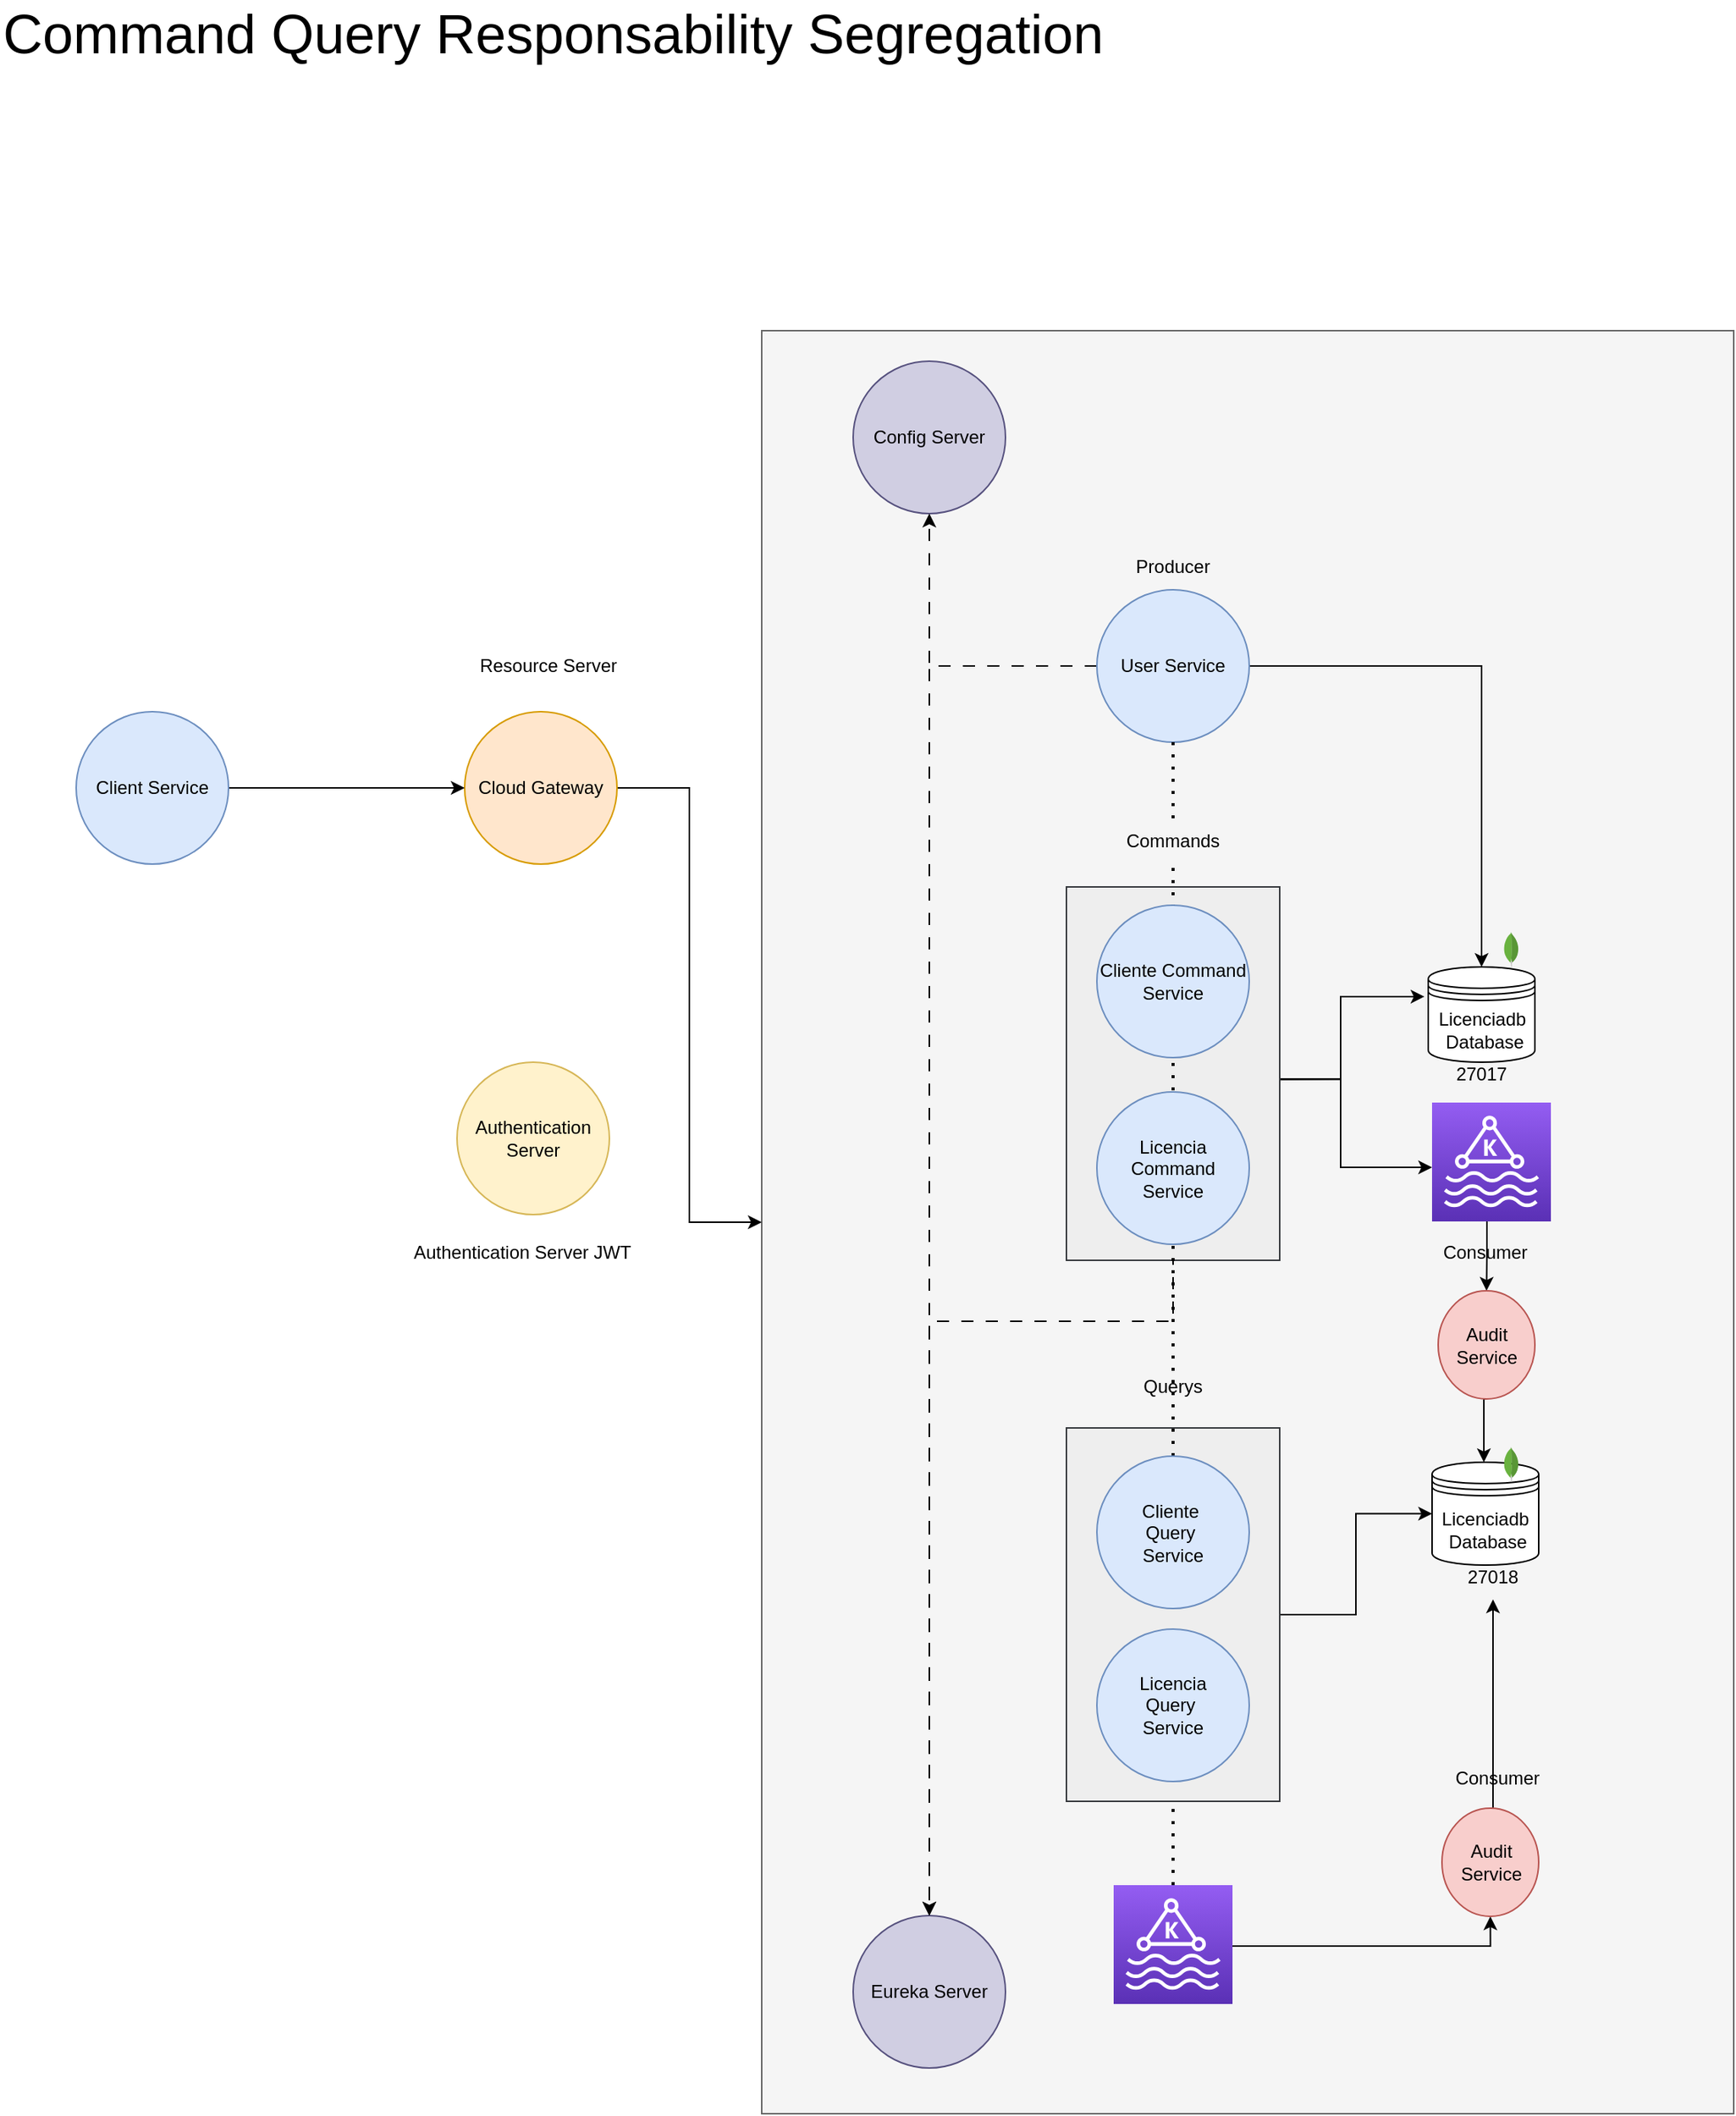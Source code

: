 <mxfile version="24.7.4">
  <diagram name="Proyecto Licencias Conducir" id="NG2mPFjj3fqOwFiLFzsS">
    <mxGraphModel dx="2216" dy="1845" grid="1" gridSize="10" guides="1" tooltips="1" connect="1" arrows="1" fold="1" page="1" pageScale="1" pageWidth="850" pageHeight="1100" math="0" shadow="0">
      <root>
        <mxCell id="0" />
        <mxCell id="1" parent="0" />
        <mxCell id="Dar9Z4Gs7eU9587x_yb5-1" value="" style="rounded=0;whiteSpace=wrap;html=1;fillColor=#f5f5f5;fontColor=#333333;strokeColor=#666666;" parent="1" vertex="1">
          <mxGeometry x="-88" y="190" width="638" height="1170" as="geometry" />
        </mxCell>
        <mxCell id="Dar9Z4Gs7eU9587x_yb5-2" value="Config Server" style="ellipse;whiteSpace=wrap;html=1;fillColor=#d0cee2;strokeColor=#56517e;" parent="1" vertex="1">
          <mxGeometry x="-28" y="210" width="100" height="100" as="geometry" />
        </mxCell>
        <mxCell id="Dar9Z4Gs7eU9587x_yb5-3" value="Eureka Server" style="ellipse;whiteSpace=wrap;html=1;fillColor=#d0cee2;strokeColor=#56517e;" parent="1" vertex="1">
          <mxGeometry x="-28" y="1230" width="100" height="100" as="geometry" />
        </mxCell>
        <mxCell id="Dar9Z4Gs7eU9587x_yb5-4" style="edgeStyle=orthogonalEdgeStyle;rounded=0;orthogonalLoop=1;jettySize=auto;html=1;dashed=1;dashPattern=8 8;" parent="1" source="Dar9Z4Gs7eU9587x_yb5-7" target="Dar9Z4Gs7eU9587x_yb5-2" edge="1">
          <mxGeometry relative="1" as="geometry" />
        </mxCell>
        <mxCell id="Dar9Z4Gs7eU9587x_yb5-5" style="edgeStyle=orthogonalEdgeStyle;rounded=0;orthogonalLoop=1;jettySize=auto;html=1;dashed=1;dashPattern=8 8;" parent="1" source="Dar9Z4Gs7eU9587x_yb5-7" target="Dar9Z4Gs7eU9587x_yb5-3" edge="1">
          <mxGeometry relative="1" as="geometry" />
        </mxCell>
        <mxCell id="Dar9Z4Gs7eU9587x_yb5-6" style="edgeStyle=orthogonalEdgeStyle;rounded=0;orthogonalLoop=1;jettySize=auto;html=1;" parent="1" source="Dar9Z4Gs7eU9587x_yb5-7" target="Dar9Z4Gs7eU9587x_yb5-13" edge="1">
          <mxGeometry relative="1" as="geometry" />
        </mxCell>
        <mxCell id="Dar9Z4Gs7eU9587x_yb5-7" value="User Service" style="ellipse;whiteSpace=wrap;html=1;fillColor=#dae8fc;strokeColor=#6c8ebf;" parent="1" vertex="1">
          <mxGeometry x="132" y="360" width="100" height="100" as="geometry" />
        </mxCell>
        <mxCell id="Dar9Z4Gs7eU9587x_yb5-8" style="edgeStyle=orthogonalEdgeStyle;rounded=0;orthogonalLoop=1;jettySize=auto;html=1;dashed=1;dashPattern=8 8;" parent="1" source="Dar9Z4Gs7eU9587x_yb5-44" target="Dar9Z4Gs7eU9587x_yb5-3" edge="1">
          <mxGeometry relative="1" as="geometry">
            <Array as="points">
              <mxPoint x="182" y="840" />
              <mxPoint x="22" y="840" />
            </Array>
          </mxGeometry>
        </mxCell>
        <mxCell id="Dar9Z4Gs7eU9587x_yb5-9" style="edgeStyle=orthogonalEdgeStyle;rounded=0;orthogonalLoop=1;jettySize=auto;html=1;" parent="1" source="Dar9Z4Gs7eU9587x_yb5-10" target="Dar9Z4Gs7eU9587x_yb5-1" edge="1">
          <mxGeometry relative="1" as="geometry" />
        </mxCell>
        <mxCell id="Dar9Z4Gs7eU9587x_yb5-10" value="Cloud Gateway" style="ellipse;whiteSpace=wrap;html=1;fillColor=#ffe6cc;strokeColor=#d79b00;" parent="1" vertex="1">
          <mxGeometry x="-283" y="440" width="100" height="100" as="geometry" />
        </mxCell>
        <mxCell id="Dar9Z4Gs7eU9587x_yb5-11" style="edgeStyle=orthogonalEdgeStyle;rounded=0;orthogonalLoop=1;jettySize=auto;html=1;" parent="1" source="Dar9Z4Gs7eU9587x_yb5-12" target="Dar9Z4Gs7eU9587x_yb5-10" edge="1">
          <mxGeometry relative="1" as="geometry" />
        </mxCell>
        <mxCell id="Dar9Z4Gs7eU9587x_yb5-12" value="Client Service" style="ellipse;whiteSpace=wrap;html=1;fillColor=#dae8fc;strokeColor=#6c8ebf;" parent="1" vertex="1">
          <mxGeometry x="-538" y="440" width="100" height="100" as="geometry" />
        </mxCell>
        <mxCell id="Dar9Z4Gs7eU9587x_yb5-13" value="&lt;div&gt;Licenciadb&lt;/div&gt;&lt;div&gt;&amp;nbsp;Database&lt;/div&gt;" style="shape=datastore;whiteSpace=wrap;html=1;" parent="1" vertex="1">
          <mxGeometry x="349.5" y="607.5" width="70" height="62.5" as="geometry" />
        </mxCell>
        <mxCell id="Dar9Z4Gs7eU9587x_yb5-14" value="" style="dashed=0;outlineConnect=0;html=1;align=center;labelPosition=center;verticalLabelPosition=bottom;verticalAlign=top;shape=mxgraph.weblogos.mongodb" parent="1" vertex="1">
          <mxGeometry x="399" y="584.5" width="10" height="23" as="geometry" />
        </mxCell>
        <mxCell id="Dar9Z4Gs7eU9587x_yb5-15" value="Resource Server" style="text;html=1;strokeColor=none;fillColor=none;align=center;verticalAlign=middle;whiteSpace=wrap;rounded=0;" parent="1" vertex="1">
          <mxGeometry x="-298" y="395" width="140" height="30" as="geometry" />
        </mxCell>
        <mxCell id="Dar9Z4Gs7eU9587x_yb5-17" value="Authentication Server JWT" style="text;html=1;strokeColor=none;fillColor=none;align=center;verticalAlign=middle;whiteSpace=wrap;rounded=0;" parent="1" vertex="1">
          <mxGeometry x="-340" y="780" width="190" height="30" as="geometry" />
        </mxCell>
        <mxCell id="Dar9Z4Gs7eU9587x_yb5-18" value="Authentication Server" style="ellipse;whiteSpace=wrap;html=1;fillColor=#fff2cc;strokeColor=#d6b656;" parent="1" vertex="1">
          <mxGeometry x="-288" y="670" width="100" height="100" as="geometry" />
        </mxCell>
        <mxCell id="Dar9Z4Gs7eU9587x_yb5-19" style="edgeStyle=orthogonalEdgeStyle;rounded=0;orthogonalLoop=1;jettySize=auto;html=1;exitX=0.5;exitY=0;exitDx=0;exitDy=0;" parent="1" source="CeBpVx-P6-gWmaj8WhjP-4" edge="1" target="23bekRj-kJPtQiSvNsp2-1">
          <mxGeometry relative="1" as="geometry">
            <mxPoint x="412" y="1158" as="targetPoint" />
            <mxPoint x="342" y="1249" as="sourcePoint" />
            <Array as="points">
              <mxPoint x="392" y="1159" />
            </Array>
          </mxGeometry>
        </mxCell>
        <mxCell id="Dar9Z4Gs7eU9587x_yb5-23" style="edgeStyle=orthogonalEdgeStyle;rounded=0;orthogonalLoop=1;jettySize=auto;html=1;entryX=0.5;entryY=1;entryDx=0;entryDy=0;" parent="1" source="Dar9Z4Gs7eU9587x_yb5-24" target="CeBpVx-P6-gWmaj8WhjP-4" edge="1">
          <mxGeometry relative="1" as="geometry">
            <mxPoint x="270" y="1249" as="targetPoint" />
            <Array as="points">
              <mxPoint x="390" y="1250" />
            </Array>
          </mxGeometry>
        </mxCell>
        <mxCell id="Dar9Z4Gs7eU9587x_yb5-24" value="" style="sketch=0;points=[[0,0,0],[0.25,0,0],[0.5,0,0],[0.75,0,0],[1,0,0],[0,1,0],[0.25,1,0],[0.5,1,0],[0.75,1,0],[1,1,0],[0,0.25,0],[0,0.5,0],[0,0.75,0],[1,0.25,0],[1,0.5,0],[1,0.75,0]];outlineConnect=0;fontColor=#232F3E;gradientColor=#945DF2;gradientDirection=north;fillColor=#5A30B5;strokeColor=#ffffff;dashed=0;verticalLabelPosition=bottom;verticalAlign=top;align=center;html=1;fontSize=12;fontStyle=0;aspect=fixed;shape=mxgraph.aws4.resourceIcon;resIcon=mxgraph.aws4.managed_streaming_for_kafka;" parent="1" vertex="1">
          <mxGeometry x="143" y="1210" width="78" height="78" as="geometry" />
        </mxCell>
        <mxCell id="Dar9Z4Gs7eU9587x_yb5-25" value="Consumer" style="text;html=1;strokeColor=none;fillColor=none;align=center;verticalAlign=middle;whiteSpace=wrap;rounded=0;" parent="1" vertex="1">
          <mxGeometry x="365" y="1125" width="60" height="30" as="geometry" />
        </mxCell>
        <mxCell id="Dar9Z4Gs7eU9587x_yb5-26" value="Producer" style="text;html=1;strokeColor=none;fillColor=none;align=center;verticalAlign=middle;whiteSpace=wrap;rounded=0;" parent="1" vertex="1">
          <mxGeometry x="152" y="330" width="60" height="30" as="geometry" />
        </mxCell>
        <mxCell id="Dar9Z4Gs7eU9587x_yb5-27" value="" style="endArrow=none;dashed=1;html=1;dashPattern=1 3;strokeWidth=2;rounded=0;" parent="1" source="Dar9Z4Gs7eU9587x_yb5-42" target="Dar9Z4Gs7eU9587x_yb5-7" edge="1">
          <mxGeometry width="50" height="50" relative="1" as="geometry">
            <mxPoint x="192" y="530" as="sourcePoint" />
            <mxPoint x="242" y="480" as="targetPoint" />
          </mxGeometry>
        </mxCell>
        <mxCell id="Dar9Z4Gs7eU9587x_yb5-29" value="&lt;font style=&quot;font-size: 36px;&quot;&gt;Command Query Responsability Segregation&lt;/font&gt;" style="text;html=1;strokeColor=none;fillColor=none;align=left;verticalAlign=middle;whiteSpace=wrap;rounded=0;" parent="1" vertex="1">
          <mxGeometry x="-588" y="-20" width="790" height="30" as="geometry" />
        </mxCell>
        <mxCell id="Dar9Z4Gs7eU9587x_yb5-30" style="edgeStyle=orthogonalEdgeStyle;rounded=0;orthogonalLoop=1;jettySize=auto;html=1;entryX=-0.057;entryY=0.408;entryDx=0;entryDy=0;entryPerimeter=0;" parent="1" edge="1">
          <mxGeometry relative="1" as="geometry">
            <mxPoint x="250.42" y="681.333" as="sourcePoint" />
            <mxPoint x="347.0" y="626.98" as="targetPoint" />
            <Array as="points">
              <mxPoint x="292" y="681" />
              <mxPoint x="292" y="627" />
            </Array>
          </mxGeometry>
        </mxCell>
        <mxCell id="Dar9Z4Gs7eU9587x_yb5-31" style="edgeStyle=orthogonalEdgeStyle;rounded=0;orthogonalLoop=1;jettySize=auto;html=1;" parent="1" source="Dar9Z4Gs7eU9587x_yb5-32" target="Dar9Z4Gs7eU9587x_yb5-48" edge="1">
          <mxGeometry relative="1" as="geometry">
            <Array as="points">
              <mxPoint x="292" y="681" />
              <mxPoint x="292" y="739" />
            </Array>
          </mxGeometry>
        </mxCell>
        <mxCell id="Dar9Z4Gs7eU9587x_yb5-32" value="" style="rounded=0;whiteSpace=wrap;html=1;fillColor=#eeeeee;strokeColor=#36393d;" parent="1" vertex="1">
          <mxGeometry x="112" y="555" width="140" height="245" as="geometry" />
        </mxCell>
        <mxCell id="Dar9Z4Gs7eU9587x_yb5-34" style="edgeStyle=orthogonalEdgeStyle;rounded=0;orthogonalLoop=1;jettySize=auto;html=1;entryX=0;entryY=0.5;entryDx=0;entryDy=0;" parent="1" source="Dar9Z4Gs7eU9587x_yb5-35" target="Dar9Z4Gs7eU9587x_yb5-38" edge="1">
          <mxGeometry relative="1" as="geometry" />
        </mxCell>
        <mxCell id="Dar9Z4Gs7eU9587x_yb5-35" value="" style="rounded=0;whiteSpace=wrap;html=1;fillColor=#eeeeee;strokeColor=#36393d;" parent="1" vertex="1">
          <mxGeometry x="112" y="910" width="140" height="245" as="geometry" />
        </mxCell>
        <mxCell id="Dar9Z4Gs7eU9587x_yb5-37" value="" style="endArrow=none;dashed=1;html=1;dashPattern=1 3;strokeWidth=2;rounded=0;" parent="1" source="Dar9Z4Gs7eU9587x_yb5-41" target="Dar9Z4Gs7eU9587x_yb5-42" edge="1">
          <mxGeometry width="50" height="50" relative="1" as="geometry">
            <mxPoint x="182" y="820" as="sourcePoint" />
            <mxPoint x="182" y="460" as="targetPoint" />
          </mxGeometry>
        </mxCell>
        <mxCell id="Dar9Z4Gs7eU9587x_yb5-38" value="&lt;div&gt;Licenciadb&lt;/div&gt;&lt;div&gt;&amp;nbsp;Database&lt;/div&gt;" style="shape=datastore;whiteSpace=wrap;html=1;" parent="1" vertex="1">
          <mxGeometry x="352" y="932.5" width="70" height="67.5" as="geometry" />
        </mxCell>
        <mxCell id="Dar9Z4Gs7eU9587x_yb5-39" value="" style="dashed=0;outlineConnect=0;html=1;align=center;labelPosition=center;verticalLabelPosition=bottom;verticalAlign=top;shape=mxgraph.weblogos.mongodb" parent="1" vertex="1">
          <mxGeometry x="399" y="922.5" width="10" height="23" as="geometry" />
        </mxCell>
        <mxCell id="Dar9Z4Gs7eU9587x_yb5-40" value="" style="endArrow=none;dashed=1;html=1;dashPattern=1 3;strokeWidth=2;rounded=0;" parent="1" source="Dar9Z4Gs7eU9587x_yb5-24" edge="1">
          <mxGeometry width="50" height="50" relative="1" as="geometry">
            <mxPoint x="182" y="1091" as="sourcePoint" />
            <mxPoint x="180" y="1160" as="targetPoint" />
            <Array as="points">
              <mxPoint x="182" y="1160" />
            </Array>
          </mxGeometry>
        </mxCell>
        <mxCell id="Dar9Z4Gs7eU9587x_yb5-41" value="&lt;div&gt;Cliente&amp;nbsp;&lt;/div&gt;&lt;div&gt;Query&amp;nbsp;&lt;/div&gt;&lt;div&gt;Service&lt;/div&gt;" style="ellipse;whiteSpace=wrap;html=1;fillColor=#dae8fc;strokeColor=#6c8ebf;" parent="1" vertex="1">
          <mxGeometry x="132" y="928.5" width="100" height="100" as="geometry" />
        </mxCell>
        <mxCell id="Dar9Z4Gs7eU9587x_yb5-42" value="Commands" style="text;html=1;strokeColor=none;fillColor=none;align=center;verticalAlign=middle;whiteSpace=wrap;rounded=0;" parent="1" vertex="1">
          <mxGeometry x="112" y="510" width="140" height="30" as="geometry" />
        </mxCell>
        <mxCell id="Dar9Z4Gs7eU9587x_yb5-43" value="Querys" style="text;html=1;strokeColor=none;fillColor=none;align=center;verticalAlign=middle;whiteSpace=wrap;rounded=0;" parent="1" vertex="1">
          <mxGeometry x="112" y="867.5" width="140" height="30" as="geometry" />
        </mxCell>
        <mxCell id="Dar9Z4Gs7eU9587x_yb5-44" value="Cliente Command Service" style="ellipse;whiteSpace=wrap;html=1;fillColor=#dae8fc;strokeColor=#6c8ebf;" parent="1" vertex="1">
          <mxGeometry x="132" y="567" width="100" height="100" as="geometry" />
        </mxCell>
        <mxCell id="Dar9Z4Gs7eU9587x_yb5-45" value="Licencia Command Service" style="ellipse;whiteSpace=wrap;html=1;fillColor=#dae8fc;strokeColor=#6c8ebf;" parent="1" vertex="1">
          <mxGeometry x="132" y="689.5" width="100" height="100" as="geometry" />
        </mxCell>
        <mxCell id="Dar9Z4Gs7eU9587x_yb5-46" value="&lt;div&gt;Licencia&lt;/div&gt;&lt;div&gt;Query&amp;nbsp;&lt;/div&gt;&lt;div&gt;Service&lt;/div&gt;" style="ellipse;whiteSpace=wrap;html=1;fillColor=#dae8fc;strokeColor=#6c8ebf;" parent="1" vertex="1">
          <mxGeometry x="132" y="1042" width="100" height="100" as="geometry" />
        </mxCell>
        <mxCell id="Dar9Z4Gs7eU9587x_yb5-47" style="edgeStyle=orthogonalEdgeStyle;rounded=0;orthogonalLoop=1;jettySize=auto;html=1;exitX=0.5;exitY=1;exitDx=0;exitDy=0;" parent="1" source="CeBpVx-P6-gWmaj8WhjP-2" edge="1">
          <mxGeometry relative="1" as="geometry">
            <mxPoint x="362" y="891" as="sourcePoint" />
            <mxPoint x="386" y="932.5" as="targetPoint" />
            <Array as="points">
              <mxPoint x="386" y="891" />
            </Array>
          </mxGeometry>
        </mxCell>
        <mxCell id="Dar9Z4Gs7eU9587x_yb5-48" value="" style="sketch=0;points=[[0,0,0],[0.25,0,0],[0.5,0,0],[0.75,0,0],[1,0,0],[0,1,0],[0.25,1,0],[0.5,1,0],[0.75,1,0],[1,1,0],[0,0.25,0],[0,0.5,0],[0,0.75,0],[1,0.25,0],[1,0.5,0],[1,0.75,0]];outlineConnect=0;fontColor=#232F3E;gradientColor=#945DF2;gradientDirection=north;fillColor=#5A30B5;strokeColor=#ffffff;dashed=0;verticalLabelPosition=bottom;verticalAlign=top;align=center;html=1;fontSize=12;fontStyle=0;aspect=fixed;shape=mxgraph.aws4.resourceIcon;resIcon=mxgraph.aws4.managed_streaming_for_kafka;" parent="1" vertex="1">
          <mxGeometry x="352" y="696.5" width="78" height="78" as="geometry" />
        </mxCell>
        <mxCell id="Dar9Z4Gs7eU9587x_yb5-49" value="" style="edgeStyle=orthogonalEdgeStyle;rounded=0;orthogonalLoop=1;jettySize=auto;html=1;entryX=0.5;entryY=0;entryDx=0;entryDy=0;" parent="1" source="Dar9Z4Gs7eU9587x_yb5-48" target="CeBpVx-P6-gWmaj8WhjP-2" edge="1">
          <mxGeometry relative="1" as="geometry">
            <mxPoint x="381" y="778" as="sourcePoint" />
            <mxPoint x="381.0" y="820" as="targetPoint" />
            <Array as="points">
              <mxPoint x="388" y="795" />
              <mxPoint x="388" y="795" />
            </Array>
          </mxGeometry>
        </mxCell>
        <mxCell id="GHqM5QMw--ieHeSI3A8T-1" value="Consumer" style="text;html=1;strokeColor=none;fillColor=none;align=center;verticalAlign=middle;whiteSpace=wrap;rounded=0;" parent="1" vertex="1">
          <mxGeometry x="317" y="780" width="140" height="30" as="geometry" />
        </mxCell>
        <mxCell id="23bekRj-kJPtQiSvNsp2-1" value="27018" style="text;html=1;strokeColor=none;fillColor=none;align=center;verticalAlign=middle;whiteSpace=wrap;rounded=0;" parent="1" vertex="1">
          <mxGeometry x="347" y="992.5" width="90" height="30" as="geometry" />
        </mxCell>
        <mxCell id="23bekRj-kJPtQiSvNsp2-2" value="27017" style="text;html=1;strokeColor=none;fillColor=none;align=center;verticalAlign=middle;whiteSpace=wrap;rounded=0;" parent="1" vertex="1">
          <mxGeometry x="347" y="662.5" width="75" height="30" as="geometry" />
        </mxCell>
        <mxCell id="CeBpVx-P6-gWmaj8WhjP-2" value="Audit Service" style="ellipse;whiteSpace=wrap;html=1;fillColor=#f8cecc;strokeColor=#b85450;" vertex="1" parent="1">
          <mxGeometry x="356" y="820" width="63.5" height="71" as="geometry" />
        </mxCell>
        <mxCell id="CeBpVx-P6-gWmaj8WhjP-4" value="Audit Service" style="ellipse;whiteSpace=wrap;html=1;fillColor=#f8cecc;strokeColor=#b85450;" vertex="1" parent="1">
          <mxGeometry x="358.5" y="1159.5" width="63.5" height="71" as="geometry" />
        </mxCell>
      </root>
    </mxGraphModel>
  </diagram>
</mxfile>
